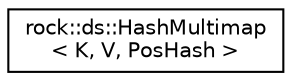 digraph "类继承关系图"
{
 // LATEX_PDF_SIZE
  edge [fontname="Helvetica",fontsize="10",labelfontname="Helvetica",labelfontsize="10"];
  node [fontname="Helvetica",fontsize="10",shape=record];
  rankdir="LR";
  Node0 [label="rock::ds::HashMultimap\l\< K, V, PosHash \>",height=0.2,width=0.4,color="black", fillcolor="white", style="filled",URL="$classrock_1_1ds_1_1HashMultimap.html",tooltip=" "];
}
